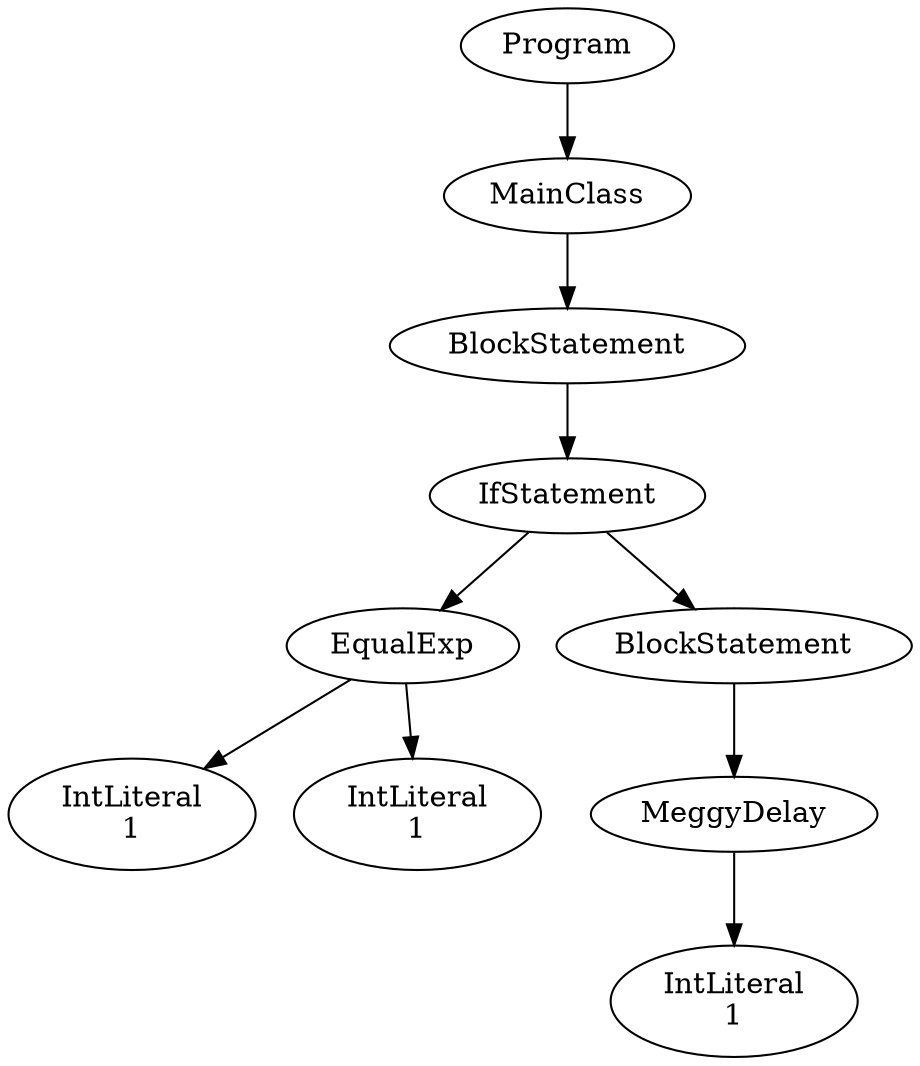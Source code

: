 digraph ASTGraph {
0 [ label="Program" ];
1 [ label="MainClass" ];
0 -> 1
2 [ label="BlockStatement" ];
1 -> 2
3 [ label="IfStatement" ];
2 -> 3
4 [ label="EqualExp" ];
3 -> 4
5 [ label="IntLiteral\n1" ];
4 -> 5
6 [ label="IntLiteral\n1" ];
4 -> 6
7 [ label="BlockStatement" ];
3 -> 7
8 [ label="MeggyDelay" ];
7 -> 8
9 [ label="IntLiteral\n1" ];
8 -> 9
}
